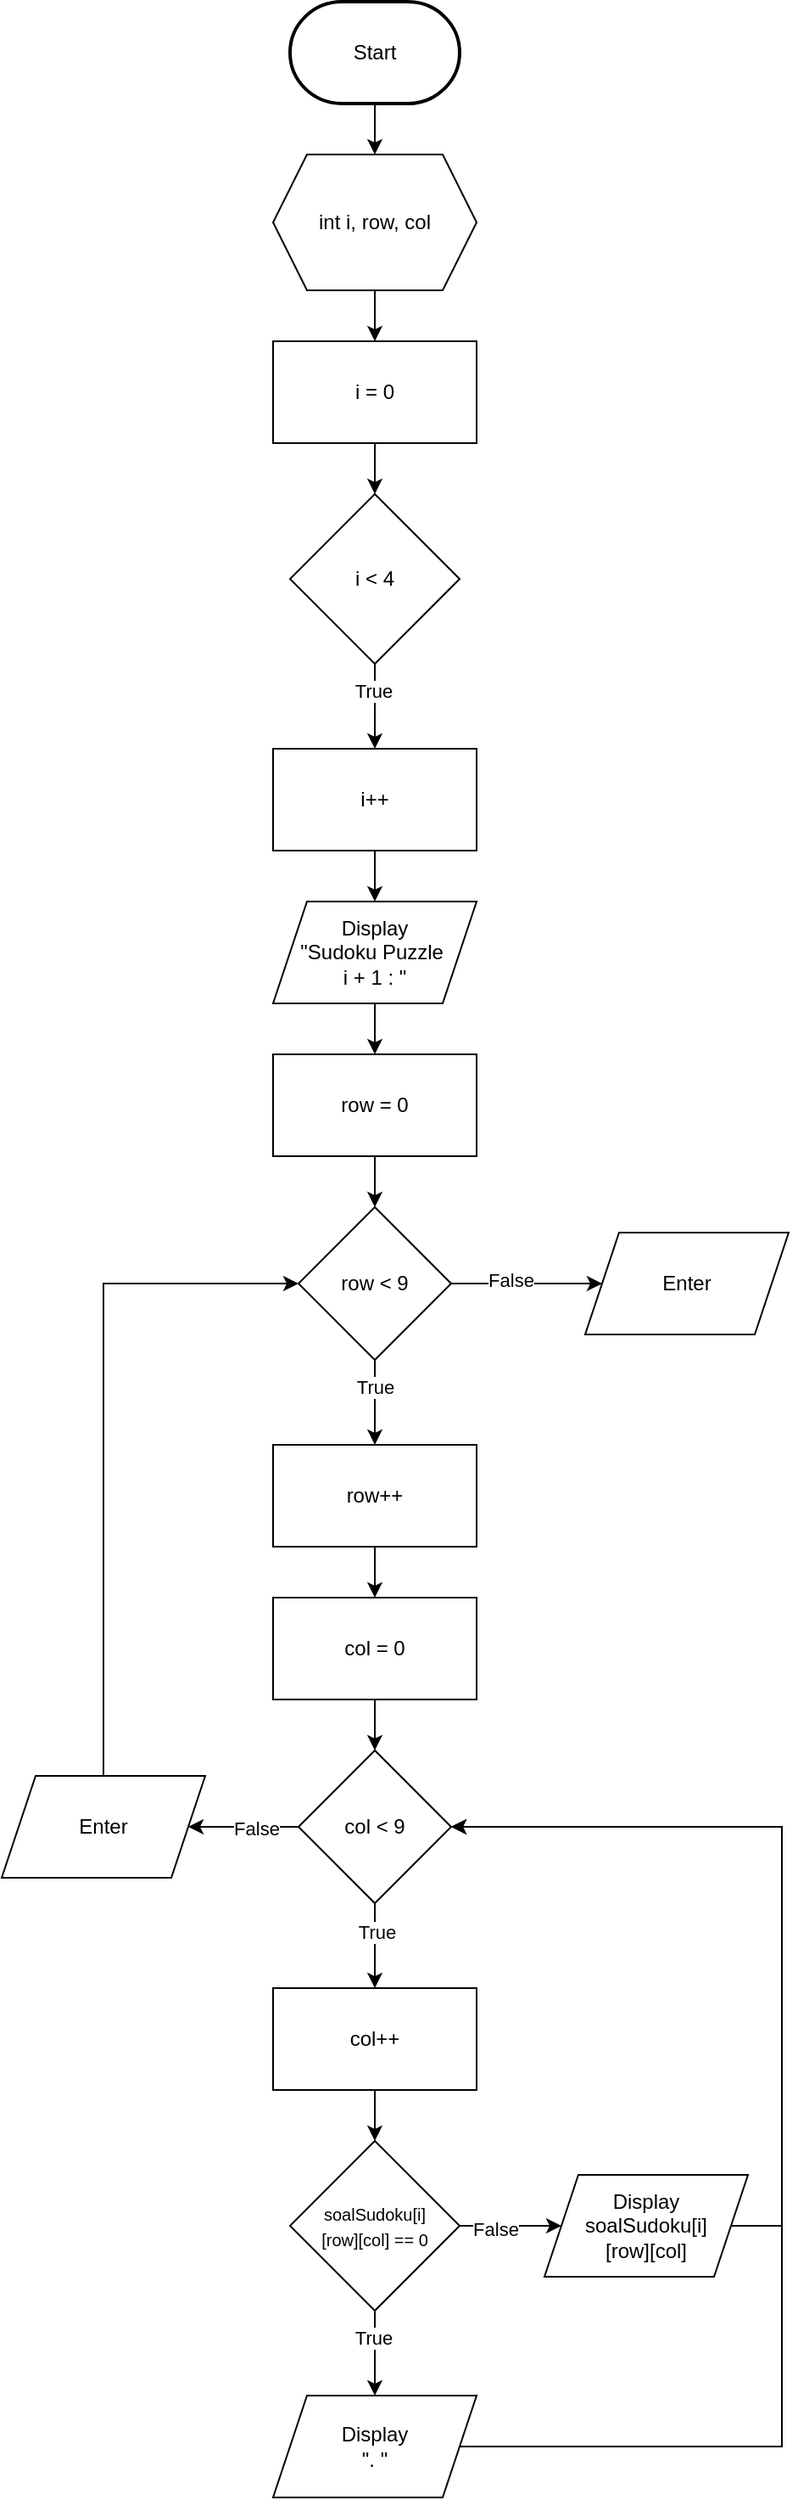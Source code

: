<mxfile version="25.0.3">
  <diagram id="C5RBs43oDa-KdzZeNtuy" name="Page-1">
    <mxGraphModel dx="4190" dy="1823" grid="1" gridSize="10" guides="1" tooltips="1" connect="1" arrows="1" fold="1" page="1" pageScale="1" pageWidth="827" pageHeight="1169" math="0" shadow="0">
      <root>
        <mxCell id="WIyWlLk6GJQsqaUBKTNV-0" />
        <mxCell id="WIyWlLk6GJQsqaUBKTNV-1" parent="WIyWlLk6GJQsqaUBKTNV-0" />
        <mxCell id="BuEJ6Aap__L7EWb8mCtW-2" style="edgeStyle=orthogonalEdgeStyle;rounded=0;orthogonalLoop=1;jettySize=auto;html=1;entryX=0.5;entryY=0;entryDx=0;entryDy=0;" edge="1" parent="WIyWlLk6GJQsqaUBKTNV-1" source="BuEJ6Aap__L7EWb8mCtW-0" target="BuEJ6Aap__L7EWb8mCtW-1">
          <mxGeometry relative="1" as="geometry" />
        </mxCell>
        <mxCell id="BuEJ6Aap__L7EWb8mCtW-0" value="Start" style="strokeWidth=2;html=1;shape=mxgraph.flowchart.terminator;whiteSpace=wrap;" vertex="1" parent="WIyWlLk6GJQsqaUBKTNV-1">
          <mxGeometry x="120" y="90" width="100" height="60" as="geometry" />
        </mxCell>
        <mxCell id="BuEJ6Aap__L7EWb8mCtW-5" style="edgeStyle=orthogonalEdgeStyle;rounded=0;orthogonalLoop=1;jettySize=auto;html=1;entryX=0.5;entryY=0;entryDx=0;entryDy=0;" edge="1" parent="WIyWlLk6GJQsqaUBKTNV-1" source="BuEJ6Aap__L7EWb8mCtW-1" target="BuEJ6Aap__L7EWb8mCtW-4">
          <mxGeometry relative="1" as="geometry" />
        </mxCell>
        <mxCell id="BuEJ6Aap__L7EWb8mCtW-1" value="int i, row, col" style="shape=hexagon;perimeter=hexagonPerimeter2;whiteSpace=wrap;html=1;fixedSize=1;" vertex="1" parent="WIyWlLk6GJQsqaUBKTNV-1">
          <mxGeometry x="110" y="180" width="120" height="80" as="geometry" />
        </mxCell>
        <mxCell id="BuEJ6Aap__L7EWb8mCtW-7" style="edgeStyle=orthogonalEdgeStyle;rounded=0;orthogonalLoop=1;jettySize=auto;html=1;entryX=0.5;entryY=0;entryDx=0;entryDy=0;" edge="1" parent="WIyWlLk6GJQsqaUBKTNV-1" source="BuEJ6Aap__L7EWb8mCtW-4" target="BuEJ6Aap__L7EWb8mCtW-6">
          <mxGeometry relative="1" as="geometry" />
        </mxCell>
        <mxCell id="BuEJ6Aap__L7EWb8mCtW-4" value="i = 0" style="rounded=0;whiteSpace=wrap;html=1;" vertex="1" parent="WIyWlLk6GJQsqaUBKTNV-1">
          <mxGeometry x="110" y="290" width="120" height="60" as="geometry" />
        </mxCell>
        <mxCell id="BuEJ6Aap__L7EWb8mCtW-9" style="edgeStyle=orthogonalEdgeStyle;rounded=0;orthogonalLoop=1;jettySize=auto;html=1;entryX=0.5;entryY=0;entryDx=0;entryDy=0;" edge="1" parent="WIyWlLk6GJQsqaUBKTNV-1" source="BuEJ6Aap__L7EWb8mCtW-6" target="BuEJ6Aap__L7EWb8mCtW-8">
          <mxGeometry relative="1" as="geometry" />
        </mxCell>
        <mxCell id="BuEJ6Aap__L7EWb8mCtW-10" value="True" style="edgeLabel;html=1;align=center;verticalAlign=middle;resizable=0;points=[];" vertex="1" connectable="0" parent="BuEJ6Aap__L7EWb8mCtW-9">
          <mxGeometry x="-0.386" y="-1" relative="1" as="geometry">
            <mxPoint as="offset" />
          </mxGeometry>
        </mxCell>
        <mxCell id="BuEJ6Aap__L7EWb8mCtW-6" value="i &amp;lt; 4" style="rhombus;whiteSpace=wrap;html=1;" vertex="1" parent="WIyWlLk6GJQsqaUBKTNV-1">
          <mxGeometry x="120" y="380" width="100" height="100" as="geometry" />
        </mxCell>
        <mxCell id="BuEJ6Aap__L7EWb8mCtW-12" style="edgeStyle=orthogonalEdgeStyle;rounded=0;orthogonalLoop=1;jettySize=auto;html=1;entryX=0.5;entryY=0;entryDx=0;entryDy=0;" edge="1" parent="WIyWlLk6GJQsqaUBKTNV-1" source="BuEJ6Aap__L7EWb8mCtW-8" target="BuEJ6Aap__L7EWb8mCtW-11">
          <mxGeometry relative="1" as="geometry" />
        </mxCell>
        <mxCell id="BuEJ6Aap__L7EWb8mCtW-8" value="i++" style="rounded=0;whiteSpace=wrap;html=1;" vertex="1" parent="WIyWlLk6GJQsqaUBKTNV-1">
          <mxGeometry x="110" y="530" width="120" height="60" as="geometry" />
        </mxCell>
        <mxCell id="BuEJ6Aap__L7EWb8mCtW-14" style="edgeStyle=orthogonalEdgeStyle;rounded=0;orthogonalLoop=1;jettySize=auto;html=1;entryX=0.5;entryY=0;entryDx=0;entryDy=0;" edge="1" parent="WIyWlLk6GJQsqaUBKTNV-1" source="BuEJ6Aap__L7EWb8mCtW-11" target="BuEJ6Aap__L7EWb8mCtW-13">
          <mxGeometry relative="1" as="geometry" />
        </mxCell>
        <mxCell id="BuEJ6Aap__L7EWb8mCtW-11" value="Display&lt;div&gt;&quot;Sudoku Puzzle&amp;nbsp;&lt;/div&gt;&lt;div&gt;i + 1 : &quot;&lt;/div&gt;" style="shape=parallelogram;perimeter=parallelogramPerimeter;whiteSpace=wrap;html=1;fixedSize=1;" vertex="1" parent="WIyWlLk6GJQsqaUBKTNV-1">
          <mxGeometry x="110" y="620" width="120" height="60" as="geometry" />
        </mxCell>
        <mxCell id="BuEJ6Aap__L7EWb8mCtW-16" style="edgeStyle=orthogonalEdgeStyle;rounded=0;orthogonalLoop=1;jettySize=auto;html=1;entryX=0.5;entryY=0;entryDx=0;entryDy=0;" edge="1" parent="WIyWlLk6GJQsqaUBKTNV-1" source="BuEJ6Aap__L7EWb8mCtW-13" target="BuEJ6Aap__L7EWb8mCtW-15">
          <mxGeometry relative="1" as="geometry" />
        </mxCell>
        <mxCell id="BuEJ6Aap__L7EWb8mCtW-13" value="row = 0" style="rounded=0;whiteSpace=wrap;html=1;" vertex="1" parent="WIyWlLk6GJQsqaUBKTNV-1">
          <mxGeometry x="110" y="710" width="120" height="60" as="geometry" />
        </mxCell>
        <mxCell id="BuEJ6Aap__L7EWb8mCtW-18" style="edgeStyle=orthogonalEdgeStyle;rounded=0;orthogonalLoop=1;jettySize=auto;html=1;entryX=0.5;entryY=0;entryDx=0;entryDy=0;" edge="1" parent="WIyWlLk6GJQsqaUBKTNV-1" source="BuEJ6Aap__L7EWb8mCtW-15" target="BuEJ6Aap__L7EWb8mCtW-17">
          <mxGeometry relative="1" as="geometry" />
        </mxCell>
        <mxCell id="BuEJ6Aap__L7EWb8mCtW-19" value="True" style="edgeLabel;html=1;align=center;verticalAlign=middle;resizable=0;points=[];" vertex="1" connectable="0" parent="BuEJ6Aap__L7EWb8mCtW-18">
          <mxGeometry x="-0.373" relative="1" as="geometry">
            <mxPoint as="offset" />
          </mxGeometry>
        </mxCell>
        <mxCell id="BuEJ6Aap__L7EWb8mCtW-55" style="edgeStyle=orthogonalEdgeStyle;rounded=0;orthogonalLoop=1;jettySize=auto;html=1;entryX=0;entryY=0.5;entryDx=0;entryDy=0;" edge="1" parent="WIyWlLk6GJQsqaUBKTNV-1" source="BuEJ6Aap__L7EWb8mCtW-15" target="BuEJ6Aap__L7EWb8mCtW-54">
          <mxGeometry relative="1" as="geometry" />
        </mxCell>
        <mxCell id="BuEJ6Aap__L7EWb8mCtW-56" value="False" style="edgeLabel;html=1;align=center;verticalAlign=middle;resizable=0;points=[];" vertex="1" connectable="0" parent="BuEJ6Aap__L7EWb8mCtW-55">
          <mxGeometry x="-0.224" y="2" relative="1" as="geometry">
            <mxPoint as="offset" />
          </mxGeometry>
        </mxCell>
        <mxCell id="BuEJ6Aap__L7EWb8mCtW-15" value="row &amp;lt; 9" style="rhombus;whiteSpace=wrap;html=1;" vertex="1" parent="WIyWlLk6GJQsqaUBKTNV-1">
          <mxGeometry x="125" y="800" width="90" height="90" as="geometry" />
        </mxCell>
        <mxCell id="BuEJ6Aap__L7EWb8mCtW-21" style="edgeStyle=orthogonalEdgeStyle;rounded=0;orthogonalLoop=1;jettySize=auto;html=1;entryX=0.5;entryY=0;entryDx=0;entryDy=0;" edge="1" parent="WIyWlLk6GJQsqaUBKTNV-1" source="BuEJ6Aap__L7EWb8mCtW-17" target="BuEJ6Aap__L7EWb8mCtW-20">
          <mxGeometry relative="1" as="geometry" />
        </mxCell>
        <mxCell id="BuEJ6Aap__L7EWb8mCtW-17" value="row++" style="rounded=0;whiteSpace=wrap;html=1;" vertex="1" parent="WIyWlLk6GJQsqaUBKTNV-1">
          <mxGeometry x="110" y="940" width="120" height="60" as="geometry" />
        </mxCell>
        <mxCell id="BuEJ6Aap__L7EWb8mCtW-23" style="edgeStyle=orthogonalEdgeStyle;rounded=0;orthogonalLoop=1;jettySize=auto;html=1;entryX=0.5;entryY=0;entryDx=0;entryDy=0;" edge="1" parent="WIyWlLk6GJQsqaUBKTNV-1" source="BuEJ6Aap__L7EWb8mCtW-20" target="BuEJ6Aap__L7EWb8mCtW-22">
          <mxGeometry relative="1" as="geometry" />
        </mxCell>
        <mxCell id="BuEJ6Aap__L7EWb8mCtW-20" value="col = 0" style="rounded=0;whiteSpace=wrap;html=1;" vertex="1" parent="WIyWlLk6GJQsqaUBKTNV-1">
          <mxGeometry x="110" y="1030" width="120" height="60" as="geometry" />
        </mxCell>
        <mxCell id="BuEJ6Aap__L7EWb8mCtW-25" style="edgeStyle=orthogonalEdgeStyle;rounded=0;orthogonalLoop=1;jettySize=auto;html=1;entryX=0.5;entryY=0;entryDx=0;entryDy=0;" edge="1" parent="WIyWlLk6GJQsqaUBKTNV-1" source="BuEJ6Aap__L7EWb8mCtW-22" target="BuEJ6Aap__L7EWb8mCtW-24">
          <mxGeometry relative="1" as="geometry" />
        </mxCell>
        <mxCell id="BuEJ6Aap__L7EWb8mCtW-26" value="True" style="edgeLabel;html=1;align=center;verticalAlign=middle;resizable=0;points=[];" vertex="1" connectable="0" parent="BuEJ6Aap__L7EWb8mCtW-25">
          <mxGeometry x="-0.34" y="1" relative="1" as="geometry">
            <mxPoint as="offset" />
          </mxGeometry>
        </mxCell>
        <mxCell id="BuEJ6Aap__L7EWb8mCtW-48" style="edgeStyle=orthogonalEdgeStyle;rounded=0;orthogonalLoop=1;jettySize=auto;html=1;entryX=1;entryY=0.5;entryDx=0;entryDy=0;" edge="1" parent="WIyWlLk6GJQsqaUBKTNV-1" source="BuEJ6Aap__L7EWb8mCtW-22" target="BuEJ6Aap__L7EWb8mCtW-47">
          <mxGeometry relative="1" as="geometry" />
        </mxCell>
        <mxCell id="BuEJ6Aap__L7EWb8mCtW-50" value="False" style="edgeLabel;html=1;align=center;verticalAlign=middle;resizable=0;points=[];" vertex="1" connectable="0" parent="BuEJ6Aap__L7EWb8mCtW-48">
          <mxGeometry x="-0.238" y="1" relative="1" as="geometry">
            <mxPoint as="offset" />
          </mxGeometry>
        </mxCell>
        <mxCell id="BuEJ6Aap__L7EWb8mCtW-22" value="col &amp;lt; 9" style="rhombus;whiteSpace=wrap;html=1;" vertex="1" parent="WIyWlLk6GJQsqaUBKTNV-1">
          <mxGeometry x="125" y="1120" width="90" height="90" as="geometry" />
        </mxCell>
        <mxCell id="BuEJ6Aap__L7EWb8mCtW-28" style="edgeStyle=orthogonalEdgeStyle;rounded=0;orthogonalLoop=1;jettySize=auto;html=1;entryX=0.5;entryY=0;entryDx=0;entryDy=0;" edge="1" parent="WIyWlLk6GJQsqaUBKTNV-1" source="BuEJ6Aap__L7EWb8mCtW-24" target="BuEJ6Aap__L7EWb8mCtW-27">
          <mxGeometry relative="1" as="geometry" />
        </mxCell>
        <mxCell id="BuEJ6Aap__L7EWb8mCtW-24" value="col++" style="rounded=0;whiteSpace=wrap;html=1;" vertex="1" parent="WIyWlLk6GJQsqaUBKTNV-1">
          <mxGeometry x="110" y="1260" width="120" height="60" as="geometry" />
        </mxCell>
        <mxCell id="BuEJ6Aap__L7EWb8mCtW-30" style="edgeStyle=orthogonalEdgeStyle;rounded=0;orthogonalLoop=1;jettySize=auto;html=1;entryX=0.5;entryY=0;entryDx=0;entryDy=0;" edge="1" parent="WIyWlLk6GJQsqaUBKTNV-1" source="BuEJ6Aap__L7EWb8mCtW-27" target="BuEJ6Aap__L7EWb8mCtW-29">
          <mxGeometry relative="1" as="geometry" />
        </mxCell>
        <mxCell id="BuEJ6Aap__L7EWb8mCtW-31" value="True" style="edgeLabel;html=1;align=center;verticalAlign=middle;resizable=0;points=[];" vertex="1" connectable="0" parent="BuEJ6Aap__L7EWb8mCtW-30">
          <mxGeometry x="-0.373" y="-1" relative="1" as="geometry">
            <mxPoint as="offset" />
          </mxGeometry>
        </mxCell>
        <mxCell id="BuEJ6Aap__L7EWb8mCtW-33" style="edgeStyle=orthogonalEdgeStyle;rounded=0;orthogonalLoop=1;jettySize=auto;html=1;entryX=0;entryY=0.5;entryDx=0;entryDy=0;" edge="1" parent="WIyWlLk6GJQsqaUBKTNV-1" source="BuEJ6Aap__L7EWb8mCtW-27" target="BuEJ6Aap__L7EWb8mCtW-32">
          <mxGeometry relative="1" as="geometry" />
        </mxCell>
        <mxCell id="BuEJ6Aap__L7EWb8mCtW-35" value="False" style="edgeLabel;html=1;align=center;verticalAlign=middle;resizable=0;points=[];" vertex="1" connectable="0" parent="BuEJ6Aap__L7EWb8mCtW-33">
          <mxGeometry x="-0.309" y="-2" relative="1" as="geometry">
            <mxPoint as="offset" />
          </mxGeometry>
        </mxCell>
        <mxCell id="BuEJ6Aap__L7EWb8mCtW-27" value="&lt;font style=&quot;font-size: 10px;&quot;&gt;soalSudoku[i]&lt;/font&gt;&lt;div&gt;&lt;font style=&quot;font-size: 10px;&quot;&gt;[row][col] == 0&lt;/font&gt;&lt;/div&gt;" style="rhombus;whiteSpace=wrap;html=1;" vertex="1" parent="WIyWlLk6GJQsqaUBKTNV-1">
          <mxGeometry x="120" y="1350" width="100" height="100" as="geometry" />
        </mxCell>
        <mxCell id="BuEJ6Aap__L7EWb8mCtW-46" style="edgeStyle=orthogonalEdgeStyle;rounded=0;orthogonalLoop=1;jettySize=auto;html=1;entryX=1;entryY=0.5;entryDx=0;entryDy=0;" edge="1" parent="WIyWlLk6GJQsqaUBKTNV-1" source="BuEJ6Aap__L7EWb8mCtW-29" target="BuEJ6Aap__L7EWb8mCtW-22">
          <mxGeometry relative="1" as="geometry">
            <Array as="points">
              <mxPoint x="410" y="1530" />
              <mxPoint x="410" y="1165" />
            </Array>
          </mxGeometry>
        </mxCell>
        <mxCell id="BuEJ6Aap__L7EWb8mCtW-29" value="Display&lt;div&gt;&quot;. &quot;&lt;/div&gt;" style="shape=parallelogram;perimeter=parallelogramPerimeter;whiteSpace=wrap;html=1;fixedSize=1;" vertex="1" parent="WIyWlLk6GJQsqaUBKTNV-1">
          <mxGeometry x="110" y="1500" width="120" height="60" as="geometry" />
        </mxCell>
        <mxCell id="BuEJ6Aap__L7EWb8mCtW-45" style="edgeStyle=orthogonalEdgeStyle;rounded=0;orthogonalLoop=1;jettySize=auto;html=1;entryX=1;entryY=0.5;entryDx=0;entryDy=0;" edge="1" parent="WIyWlLk6GJQsqaUBKTNV-1" source="BuEJ6Aap__L7EWb8mCtW-32" target="BuEJ6Aap__L7EWb8mCtW-22">
          <mxGeometry relative="1" as="geometry">
            <Array as="points">
              <mxPoint x="410" y="1400" />
              <mxPoint x="410" y="1165" />
            </Array>
          </mxGeometry>
        </mxCell>
        <mxCell id="BuEJ6Aap__L7EWb8mCtW-32" value="Display&lt;div&gt;soalSudoku[i]&lt;/div&gt;&lt;div&gt;[row][col]&lt;br&gt;&lt;/div&gt;" style="shape=parallelogram;perimeter=parallelogramPerimeter;whiteSpace=wrap;html=1;fixedSize=1;" vertex="1" parent="WIyWlLk6GJQsqaUBKTNV-1">
          <mxGeometry x="270" y="1370" width="120" height="60" as="geometry" />
        </mxCell>
        <mxCell id="BuEJ6Aap__L7EWb8mCtW-51" style="edgeStyle=orthogonalEdgeStyle;rounded=0;orthogonalLoop=1;jettySize=auto;html=1;entryX=0;entryY=0.5;entryDx=0;entryDy=0;exitX=0.5;exitY=0;exitDx=0;exitDy=0;" edge="1" parent="WIyWlLk6GJQsqaUBKTNV-1" source="BuEJ6Aap__L7EWb8mCtW-47" target="BuEJ6Aap__L7EWb8mCtW-15">
          <mxGeometry relative="1" as="geometry">
            <Array as="points">
              <mxPoint x="10" y="845" />
            </Array>
          </mxGeometry>
        </mxCell>
        <mxCell id="BuEJ6Aap__L7EWb8mCtW-47" value="Enter" style="shape=parallelogram;perimeter=parallelogramPerimeter;whiteSpace=wrap;html=1;fixedSize=1;" vertex="1" parent="WIyWlLk6GJQsqaUBKTNV-1">
          <mxGeometry x="-50" y="1135" width="120" height="60" as="geometry" />
        </mxCell>
        <mxCell id="BuEJ6Aap__L7EWb8mCtW-54" value="Enter" style="shape=parallelogram;perimeter=parallelogramPerimeter;whiteSpace=wrap;html=1;fixedSize=1;" vertex="1" parent="WIyWlLk6GJQsqaUBKTNV-1">
          <mxGeometry x="294" y="815" width="120" height="60" as="geometry" />
        </mxCell>
      </root>
    </mxGraphModel>
  </diagram>
</mxfile>

